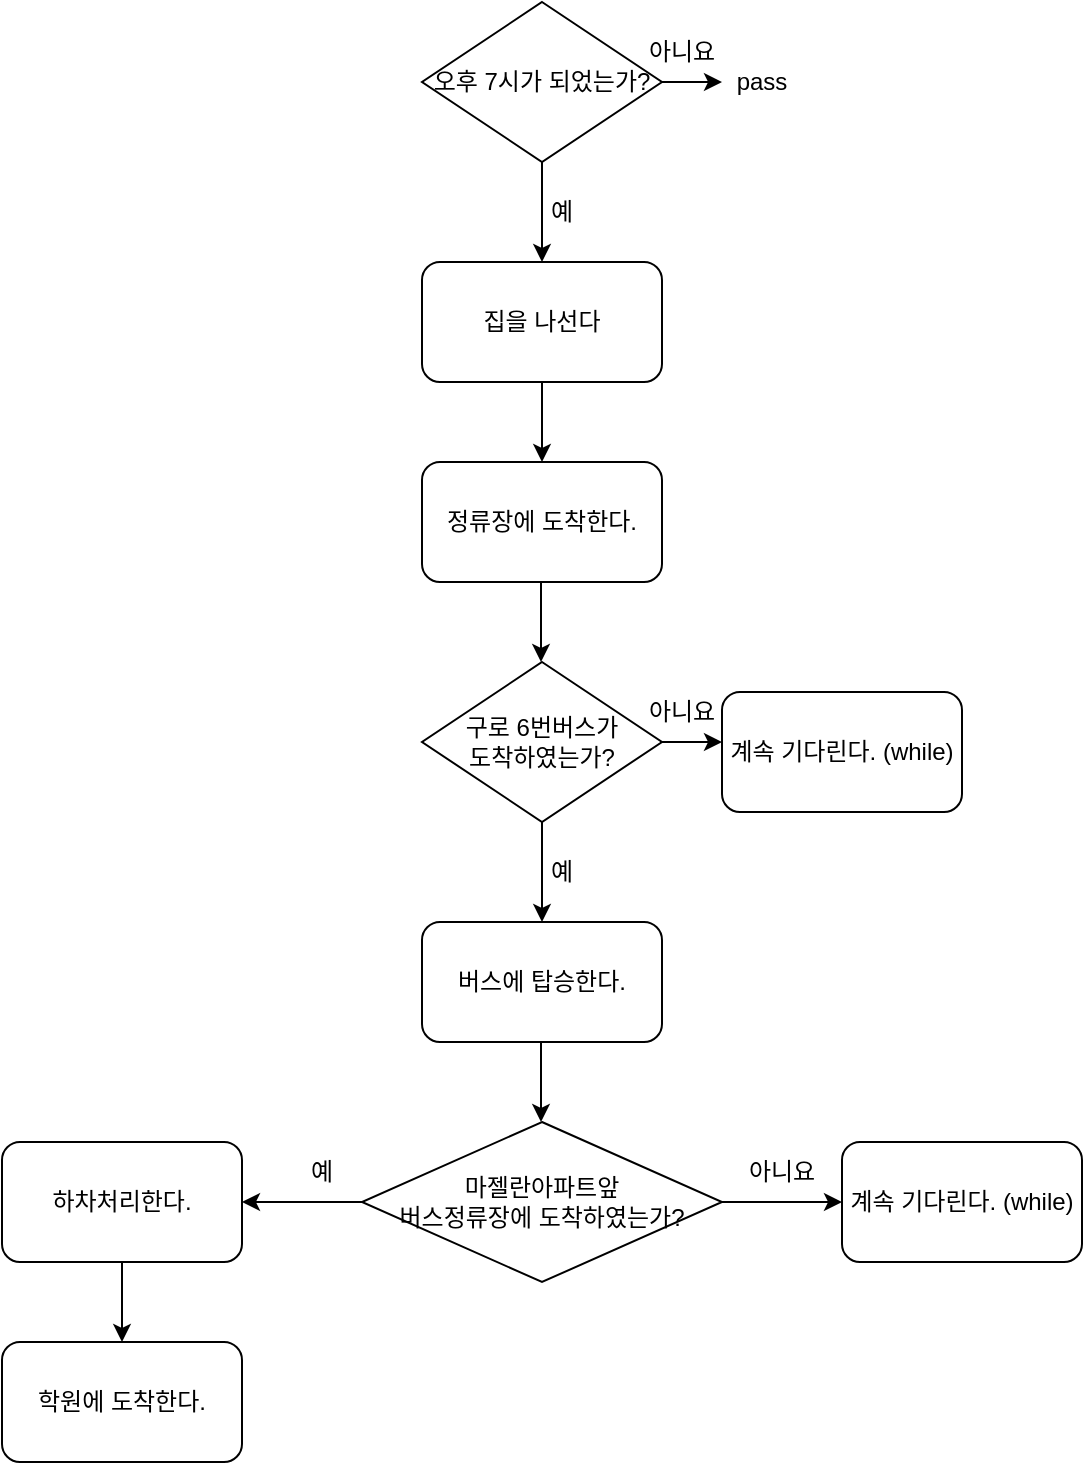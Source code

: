 <mxfile version="24.8.3">
  <diagram name="페이지-1" id="BWNWwhm04oQ_xkrSz_Qr">
    <mxGraphModel dx="1434" dy="757" grid="1" gridSize="10" guides="1" tooltips="1" connect="1" arrows="1" fold="1" page="1" pageScale="1" pageWidth="827" pageHeight="1169" math="0" shadow="0">
      <root>
        <mxCell id="0" />
        <mxCell id="1" parent="0" />
        <mxCell id="-xBcHta2ekIo3aQ20Qg4-1" value="집을 나선다" style="rounded=1;whiteSpace=wrap;html=1;" vertex="1" parent="1">
          <mxGeometry x="360" y="340" width="120" height="60" as="geometry" />
        </mxCell>
        <mxCell id="-xBcHta2ekIo3aQ20Qg4-2" value="오후 7시가 되었는가?" style="rhombus;whiteSpace=wrap;html=1;" vertex="1" parent="1">
          <mxGeometry x="360" y="210" width="120" height="80" as="geometry" />
        </mxCell>
        <mxCell id="-xBcHta2ekIo3aQ20Qg4-3" value="" style="endArrow=classic;html=1;rounded=0;exitX=0.5;exitY=1;exitDx=0;exitDy=0;entryX=0.5;entryY=0;entryDx=0;entryDy=0;" edge="1" parent="1" source="-xBcHta2ekIo3aQ20Qg4-2" target="-xBcHta2ekIo3aQ20Qg4-1">
          <mxGeometry width="50" height="50" relative="1" as="geometry">
            <mxPoint x="390" y="420" as="sourcePoint" />
            <mxPoint x="440" y="370" as="targetPoint" />
          </mxGeometry>
        </mxCell>
        <mxCell id="-xBcHta2ekIo3aQ20Qg4-4" value="예" style="text;html=1;align=center;verticalAlign=middle;whiteSpace=wrap;rounded=0;" vertex="1" parent="1">
          <mxGeometry x="400" y="300" width="60" height="30" as="geometry" />
        </mxCell>
        <mxCell id="-xBcHta2ekIo3aQ20Qg4-5" value="" style="endArrow=classic;html=1;rounded=0;exitX=1;exitY=0.5;exitDx=0;exitDy=0;" edge="1" parent="1" source="-xBcHta2ekIo3aQ20Qg4-2">
          <mxGeometry width="50" height="50" relative="1" as="geometry">
            <mxPoint x="390" y="420" as="sourcePoint" />
            <mxPoint x="510" y="250" as="targetPoint" />
          </mxGeometry>
        </mxCell>
        <mxCell id="-xBcHta2ekIo3aQ20Qg4-6" value="아니요" style="text;html=1;align=center;verticalAlign=middle;whiteSpace=wrap;rounded=0;" vertex="1" parent="1">
          <mxGeometry x="460" y="220" width="60" height="30" as="geometry" />
        </mxCell>
        <mxCell id="-xBcHta2ekIo3aQ20Qg4-7" value="pass" style="text;html=1;align=center;verticalAlign=middle;whiteSpace=wrap;rounded=0;" vertex="1" parent="1">
          <mxGeometry x="500" y="235" width="60" height="30" as="geometry" />
        </mxCell>
        <mxCell id="-xBcHta2ekIo3aQ20Qg4-8" value="" style="endArrow=classic;html=1;rounded=0;exitX=0.5;exitY=1;exitDx=0;exitDy=0;" edge="1" parent="1" source="-xBcHta2ekIo3aQ20Qg4-1">
          <mxGeometry width="50" height="50" relative="1" as="geometry">
            <mxPoint x="390" y="420" as="sourcePoint" />
            <mxPoint x="420" y="440" as="targetPoint" />
          </mxGeometry>
        </mxCell>
        <mxCell id="-xBcHta2ekIo3aQ20Qg4-9" value="정류장에 도착한다." style="rounded=1;whiteSpace=wrap;html=1;" vertex="1" parent="1">
          <mxGeometry x="360" y="440" width="120" height="60" as="geometry" />
        </mxCell>
        <mxCell id="-xBcHta2ekIo3aQ20Qg4-10" value="" style="endArrow=classic;html=1;rounded=0;exitX=0.5;exitY=1;exitDx=0;exitDy=0;" edge="1" parent="1">
          <mxGeometry width="50" height="50" relative="1" as="geometry">
            <mxPoint x="419.5" y="500" as="sourcePoint" />
            <mxPoint x="419.5" y="540" as="targetPoint" />
          </mxGeometry>
        </mxCell>
        <mxCell id="-xBcHta2ekIo3aQ20Qg4-12" value="구로 6번버스가 &lt;br&gt;도착하였는가?" style="rhombus;whiteSpace=wrap;html=1;" vertex="1" parent="1">
          <mxGeometry x="360" y="540" width="120" height="80" as="geometry" />
        </mxCell>
        <mxCell id="-xBcHta2ekIo3aQ20Qg4-13" value="" style="endArrow=classic;html=1;rounded=0;exitX=1;exitY=0.5;exitDx=0;exitDy=0;" edge="1" parent="1">
          <mxGeometry width="50" height="50" relative="1" as="geometry">
            <mxPoint x="480" y="580" as="sourcePoint" />
            <mxPoint x="510" y="580" as="targetPoint" />
          </mxGeometry>
        </mxCell>
        <mxCell id="-xBcHta2ekIo3aQ20Qg4-14" value="아니요" style="text;html=1;align=center;verticalAlign=middle;whiteSpace=wrap;rounded=0;" vertex="1" parent="1">
          <mxGeometry x="460" y="550" width="60" height="30" as="geometry" />
        </mxCell>
        <mxCell id="-xBcHta2ekIo3aQ20Qg4-16" value="계속 기다린다. (while)" style="rounded=1;whiteSpace=wrap;html=1;" vertex="1" parent="1">
          <mxGeometry x="510" y="555" width="120" height="60" as="geometry" />
        </mxCell>
        <mxCell id="-xBcHta2ekIo3aQ20Qg4-18" value="" style="endArrow=classic;html=1;rounded=0;exitX=0.5;exitY=1;exitDx=0;exitDy=0;entryX=0.5;entryY=0;entryDx=0;entryDy=0;" edge="1" parent="1">
          <mxGeometry width="50" height="50" relative="1" as="geometry">
            <mxPoint x="420" y="620" as="sourcePoint" />
            <mxPoint x="420" y="670" as="targetPoint" />
          </mxGeometry>
        </mxCell>
        <mxCell id="-xBcHta2ekIo3aQ20Qg4-19" value="예" style="text;html=1;align=center;verticalAlign=middle;whiteSpace=wrap;rounded=0;" vertex="1" parent="1">
          <mxGeometry x="400" y="630" width="60" height="30" as="geometry" />
        </mxCell>
        <mxCell id="-xBcHta2ekIo3aQ20Qg4-20" value="버스에 탑승한다." style="rounded=1;whiteSpace=wrap;html=1;" vertex="1" parent="1">
          <mxGeometry x="360" y="670" width="120" height="60" as="geometry" />
        </mxCell>
        <mxCell id="-xBcHta2ekIo3aQ20Qg4-21" value="" style="endArrow=classic;html=1;rounded=0;exitX=0.5;exitY=1;exitDx=0;exitDy=0;" edge="1" parent="1">
          <mxGeometry width="50" height="50" relative="1" as="geometry">
            <mxPoint x="419.5" y="730" as="sourcePoint" />
            <mxPoint x="419.5" y="770" as="targetPoint" />
          </mxGeometry>
        </mxCell>
        <mxCell id="-xBcHta2ekIo3aQ20Qg4-22" value="마젤란아파트앞&lt;br&gt;버스정류장에 도착하였는가?" style="rhombus;whiteSpace=wrap;html=1;" vertex="1" parent="1">
          <mxGeometry x="330" y="770" width="180" height="80" as="geometry" />
        </mxCell>
        <mxCell id="-xBcHta2ekIo3aQ20Qg4-23" value="" style="endArrow=classic;html=1;rounded=0;exitX=1;exitY=0.5;exitDx=0;exitDy=0;" edge="1" parent="1" source="-xBcHta2ekIo3aQ20Qg4-22">
          <mxGeometry width="50" height="50" relative="1" as="geometry">
            <mxPoint x="560" y="790" as="sourcePoint" />
            <mxPoint x="570" y="810" as="targetPoint" />
          </mxGeometry>
        </mxCell>
        <mxCell id="-xBcHta2ekIo3aQ20Qg4-24" value="" style="endArrow=classic;html=1;rounded=0;exitX=0;exitY=0.5;exitDx=0;exitDy=0;" edge="1" parent="1" source="-xBcHta2ekIo3aQ20Qg4-22">
          <mxGeometry width="50" height="50" relative="1" as="geometry">
            <mxPoint x="560" y="790" as="sourcePoint" />
            <mxPoint x="270" y="810" as="targetPoint" />
          </mxGeometry>
        </mxCell>
        <mxCell id="-xBcHta2ekIo3aQ20Qg4-25" value="예" style="text;html=1;align=center;verticalAlign=middle;whiteSpace=wrap;rounded=0;" vertex="1" parent="1">
          <mxGeometry x="280" y="780" width="60" height="30" as="geometry" />
        </mxCell>
        <mxCell id="-xBcHta2ekIo3aQ20Qg4-26" value="아니요" style="text;html=1;align=center;verticalAlign=middle;whiteSpace=wrap;rounded=0;" vertex="1" parent="1">
          <mxGeometry x="510" y="780" width="60" height="30" as="geometry" />
        </mxCell>
        <mxCell id="-xBcHta2ekIo3aQ20Qg4-27" value="계속 기다린다. (while)" style="rounded=1;whiteSpace=wrap;html=1;" vertex="1" parent="1">
          <mxGeometry x="570" y="780" width="120" height="60" as="geometry" />
        </mxCell>
        <mxCell id="-xBcHta2ekIo3aQ20Qg4-28" value="하차처리한다." style="rounded=1;whiteSpace=wrap;html=1;" vertex="1" parent="1">
          <mxGeometry x="150" y="780" width="120" height="60" as="geometry" />
        </mxCell>
        <mxCell id="-xBcHta2ekIo3aQ20Qg4-29" value="" style="endArrow=classic;html=1;rounded=0;exitX=0.5;exitY=1;exitDx=0;exitDy=0;" edge="1" parent="1" source="-xBcHta2ekIo3aQ20Qg4-28">
          <mxGeometry width="50" height="50" relative="1" as="geometry">
            <mxPoint x="560" y="590" as="sourcePoint" />
            <mxPoint x="210" y="880" as="targetPoint" />
          </mxGeometry>
        </mxCell>
        <mxCell id="-xBcHta2ekIo3aQ20Qg4-30" value="학원에 도착한다." style="rounded=1;whiteSpace=wrap;html=1;" vertex="1" parent="1">
          <mxGeometry x="150" y="880" width="120" height="60" as="geometry" />
        </mxCell>
      </root>
    </mxGraphModel>
  </diagram>
</mxfile>
